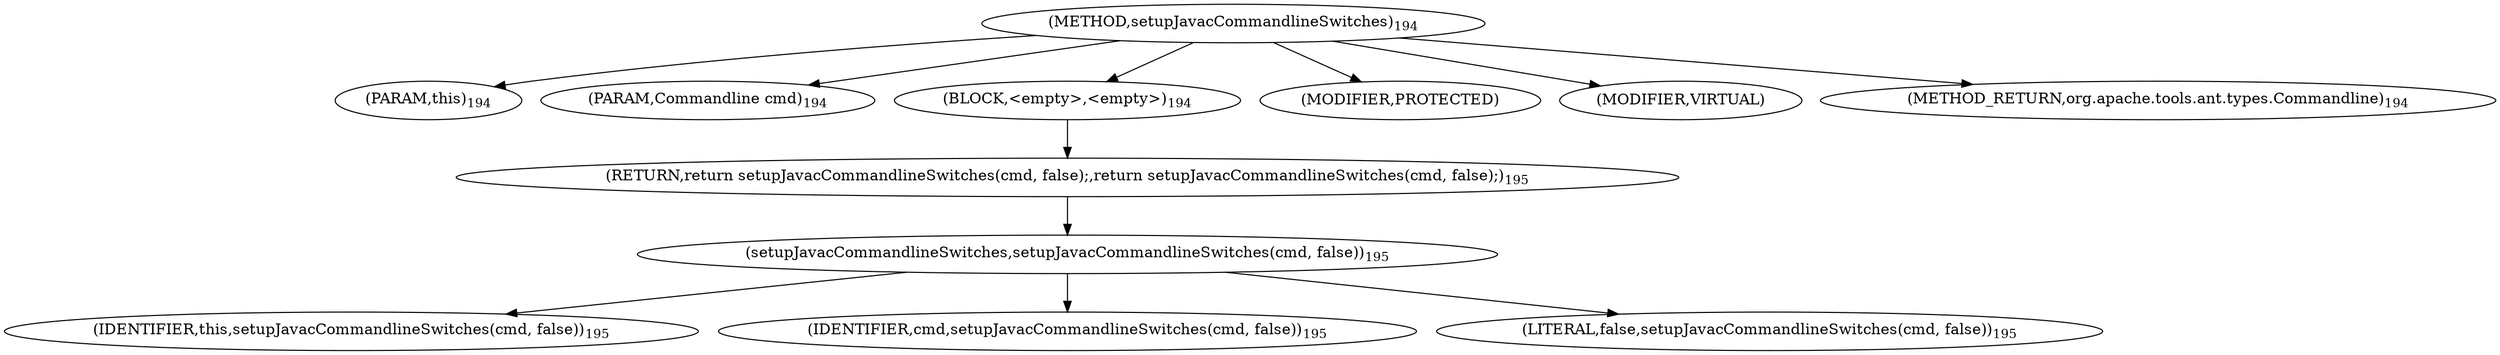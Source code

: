 digraph "setupJavacCommandlineSwitches" {  
"336" [label = <(METHOD,setupJavacCommandlineSwitches)<SUB>194</SUB>> ]
"8" [label = <(PARAM,this)<SUB>194</SUB>> ]
"337" [label = <(PARAM,Commandline cmd)<SUB>194</SUB>> ]
"338" [label = <(BLOCK,&lt;empty&gt;,&lt;empty&gt;)<SUB>194</SUB>> ]
"339" [label = <(RETURN,return setupJavacCommandlineSwitches(cmd, false);,return setupJavacCommandlineSwitches(cmd, false);)<SUB>195</SUB>> ]
"340" [label = <(setupJavacCommandlineSwitches,setupJavacCommandlineSwitches(cmd, false))<SUB>195</SUB>> ]
"7" [label = <(IDENTIFIER,this,setupJavacCommandlineSwitches(cmd, false))<SUB>195</SUB>> ]
"341" [label = <(IDENTIFIER,cmd,setupJavacCommandlineSwitches(cmd, false))<SUB>195</SUB>> ]
"342" [label = <(LITERAL,false,setupJavacCommandlineSwitches(cmd, false))<SUB>195</SUB>> ]
"343" [label = <(MODIFIER,PROTECTED)> ]
"344" [label = <(MODIFIER,VIRTUAL)> ]
"345" [label = <(METHOD_RETURN,org.apache.tools.ant.types.Commandline)<SUB>194</SUB>> ]
  "336" -> "8" 
  "336" -> "337" 
  "336" -> "338" 
  "336" -> "343" 
  "336" -> "344" 
  "336" -> "345" 
  "338" -> "339" 
  "339" -> "340" 
  "340" -> "7" 
  "340" -> "341" 
  "340" -> "342" 
}
